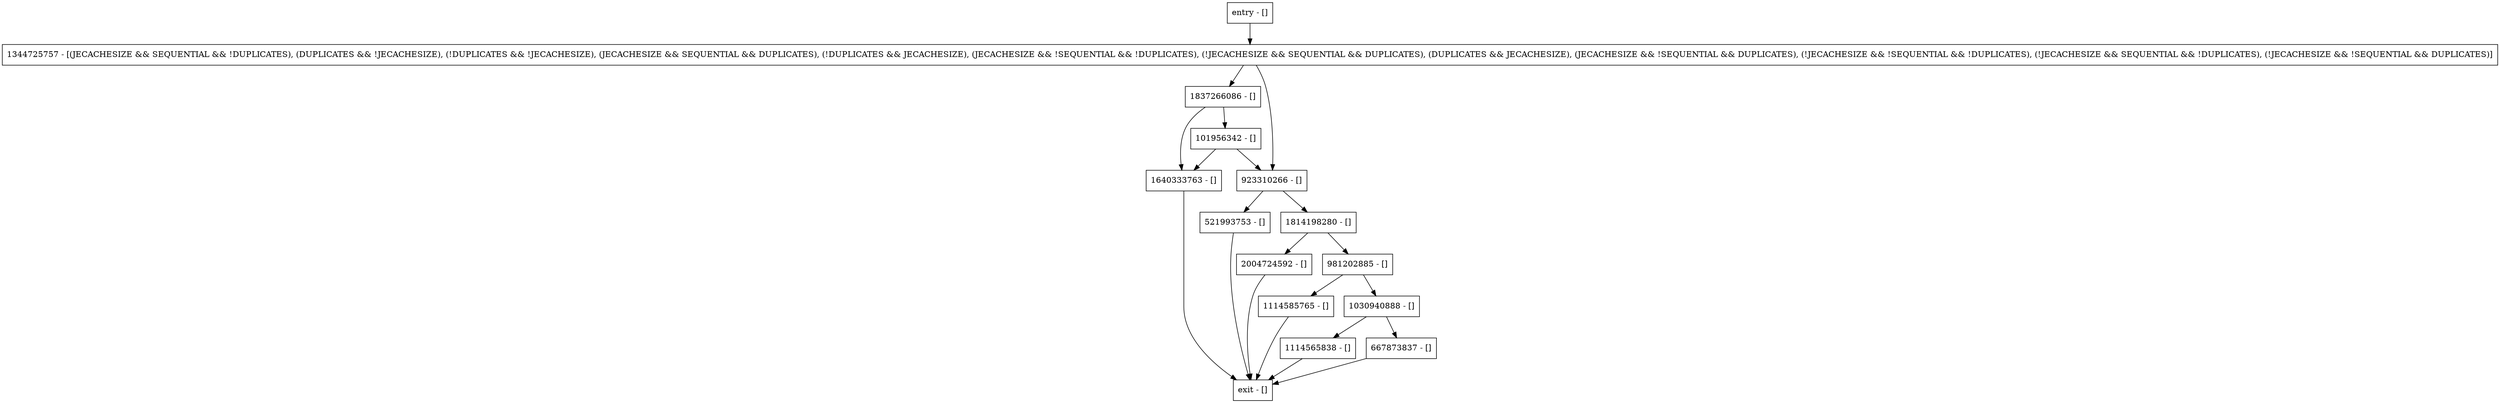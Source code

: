 digraph get {
node [shape=record];
521993753 [label="521993753 - []"];
101956342 [label="101956342 - []"];
1114585765 [label="1114585765 - []"];
1344725757 [label="1344725757 - [(JECACHESIZE && SEQUENTIAL && !DUPLICATES), (DUPLICATES && !JECACHESIZE), (!DUPLICATES && !JECACHESIZE), (JECACHESIZE && SEQUENTIAL && DUPLICATES), (!DUPLICATES && JECACHESIZE), (JECACHESIZE && !SEQUENTIAL && !DUPLICATES), (!JECACHESIZE && SEQUENTIAL && DUPLICATES), (DUPLICATES && JECACHESIZE), (JECACHESIZE && !SEQUENTIAL && DUPLICATES), (!JECACHESIZE && !SEQUENTIAL && !DUPLICATES), (!JECACHESIZE && SEQUENTIAL && !DUPLICATES), (!JECACHESIZE && !SEQUENTIAL && DUPLICATES)]"];
1114565838 [label="1114565838 - []"];
2004724592 [label="2004724592 - []"];
667873837 [label="667873837 - []"];
981202885 [label="981202885 - []"];
entry [label="entry - []"];
exit [label="exit - []"];
1640333763 [label="1640333763 - []"];
1837266086 [label="1837266086 - []"];
1814198280 [label="1814198280 - []"];
1030940888 [label="1030940888 - []"];
923310266 [label="923310266 - []"];
entry;
exit;
521993753 -> exit;
101956342 -> 1640333763;
101956342 -> 923310266;
1114585765 -> exit;
1344725757 -> 1837266086;
1344725757 -> 923310266;
1114565838 -> exit;
2004724592 -> exit;
667873837 -> exit;
981202885 -> 1114585765;
981202885 -> 1030940888;
entry -> 1344725757;
1640333763 -> exit;
1837266086 -> 101956342;
1837266086 -> 1640333763;
1814198280 -> 2004724592;
1814198280 -> 981202885;
1030940888 -> 1114565838;
1030940888 -> 667873837;
923310266 -> 521993753;
923310266 -> 1814198280;
}
